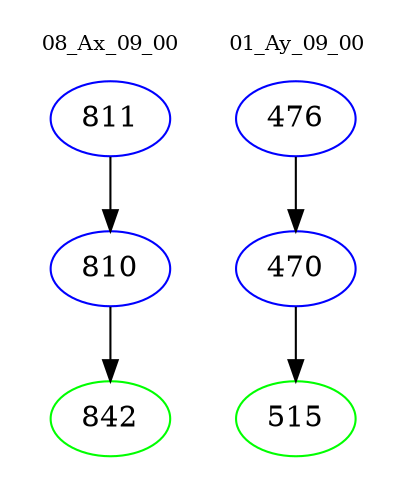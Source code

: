 digraph{
subgraph cluster_0 {
color = white
label = "08_Ax_09_00";
fontsize=10;
T0_811 [label="811", color="blue"]
T0_811 -> T0_810 [color="black"]
T0_810 [label="810", color="blue"]
T0_810 -> T0_842 [color="black"]
T0_842 [label="842", color="green"]
}
subgraph cluster_1 {
color = white
label = "01_Ay_09_00";
fontsize=10;
T1_476 [label="476", color="blue"]
T1_476 -> T1_470 [color="black"]
T1_470 [label="470", color="blue"]
T1_470 -> T1_515 [color="black"]
T1_515 [label="515", color="green"]
}
}
